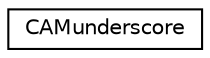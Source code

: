 digraph "Graphical Class Hierarchy"
{
 // LATEX_PDF_SIZE
  edge [fontname="Helvetica",fontsize="10",labelfontname="Helvetica",labelfontsize="10"];
  node [fontname="Helvetica",fontsize="10",shape=record];
  rankdir="LR";
  Node0 [label="CAMunderscore",height=0.2,width=0.4,color="black", fillcolor="white", style="filled",URL="$classCAMunderscore.html",tooltip=" "];
}
